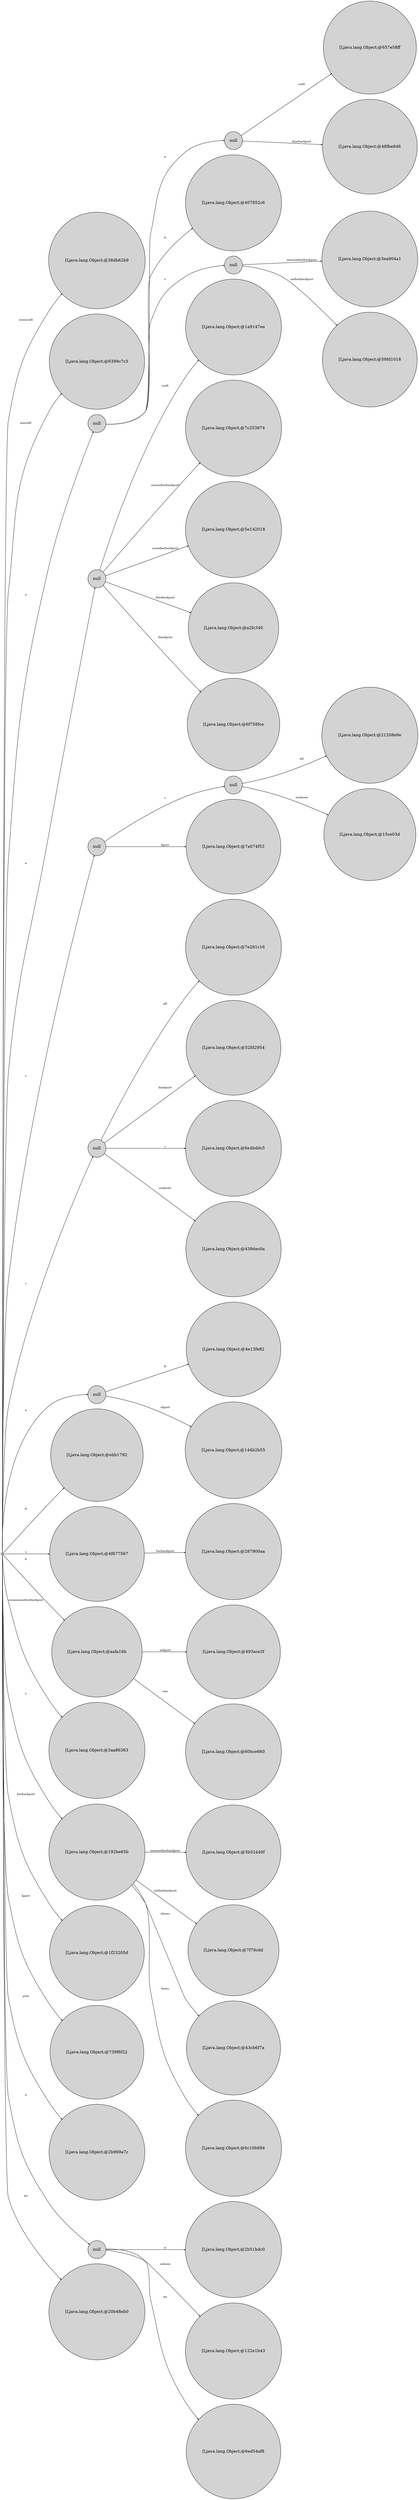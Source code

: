 digraph {
	rankdir = LR;
	ordering = out;
	edge [arrowsize=0.4,fontsize=10]
	node57F2A5B3 [label="",style=filled,fillcolor=lightgrey,shape=circle,width=.1,height=.1];
//------leaves------
	node2C6938CE [label="[Ljava.lang.Object;@38db62b9",shape=point,style=filled,fillcolor=lightgrey,shape=circle,width=.07,height=.07]
	node2104316D [label="[Ljava.lang.Object;@6399c7c3",shape=point,style=filled,fillcolor=lightgrey,shape=circle,width=.07,height=.07]
	node6D33C36 [label="[Ljava.lang.Object;@657e58ff",shape=point,style=filled,fillcolor=lightgrey,shape=circle,width=.07,height=.07]
	node65718264 [label="[Ljava.lang.Object;@48fbe6d6",shape=point,style=filled,fillcolor=lightgrey,shape=circle,width=.07,height=.07]
	node57564173 [label="[Ljava.lang.Object;@407852c6",shape=point,style=filled,fillcolor=lightgrey,shape=circle,width=.07,height=.07]
	node29738A0F [label="[Ljava.lang.Object;@3ea904a1",shape=point,style=filled,fillcolor=lightgrey,shape=circle,width=.07,height=.07]
	node5B1197DE [label="[Ljava.lang.Object;@59fd1018",shape=point,style=filled,fillcolor=lightgrey,shape=circle,width=.07,height=.07]
	node6CEBCADA [label="[Ljava.lang.Object;@1a9147ea",shape=point,style=filled,fillcolor=lightgrey,shape=circle,width=.07,height=.07]
	node4DE99C01 [label="[Ljava.lang.Object;@7c253874",shape=point,style=filled,fillcolor=lightgrey,shape=circle,width=.07,height=.07]
	node4EAA8030 [label="[Ljava.lang.Object;@5e142018",shape=point,style=filled,fillcolor=lightgrey,shape=circle,width=.07,height=.07]
	node5F1CA64F [label="[Ljava.lang.Object;@a2fc340",shape=point,style=filled,fillcolor=lightgrey,shape=circle,width=.07,height=.07]
	node101E6935 [label="[Ljava.lang.Object;@6f758fce",shape=point,style=filled,fillcolor=lightgrey,shape=circle,width=.07,height=.07]
	node556162B1 [label="[Ljava.lang.Object;@21208e9e",shape=point,style=filled,fillcolor=lightgrey,shape=circle,width=.07,height=.07]
	node42140C4E [label="[Ljava.lang.Object;@15ce03d",shape=point,style=filled,fillcolor=lightgrey,shape=circle,width=.07,height=.07]
	node5FF66E4D [label="[Ljava.lang.Object;@7a074f53",shape=point,style=filled,fillcolor=lightgrey,shape=circle,width=.07,height=.07]
	node18135A21 [label="[Ljava.lang.Object;@7e281c16",shape=point,style=filled,fillcolor=lightgrey,shape=circle,width=.07,height=.07]
	node12408198 [label="[Ljava.lang.Object;@52fd2954",shape=point,style=filled,fillcolor=lightgrey,shape=circle,width=.07,height=.07]
	node503DA378 [label="[Ljava.lang.Object;@6e4bddc5",shape=point,style=filled,fillcolor=lightgrey,shape=circle,width=.07,height=.07]
	node7811DDD5 [label="[Ljava.lang.Object;@439dec0a",shape=point,style=filled,fillcolor=lightgrey,shape=circle,width=.07,height=.07]
	node7E86A162 [label="[Ljava.lang.Object;@4e13fe82",shape=point,style=filled,fillcolor=lightgrey,shape=circle,width=.07,height=.07]
	node381A7DE0 [label="[Ljava.lang.Object;@144b2b55",shape=point,style=filled,fillcolor=lightgrey,shape=circle,width=.07,height=.07]
	node5F8D150F [label="[Ljava.lang.Object;@ebb1792",shape=point,style=filled,fillcolor=lightgrey,shape=circle,width=.07,height=.07]
	node65258ED8 [label="[Ljava.lang.Object;@287900aa",shape=point,style=filled,fillcolor=lightgrey,shape=circle,width=.07,height=.07]
	node1F6B5DC7 [label="[Ljava.lang.Object;@493ace3f",shape=point,style=filled,fillcolor=lightgrey,shape=circle,width=.07,height=.07]
	nodeA0CA8E [label="[Ljava.lang.Object;@60bce660",shape=point,style=filled,fillcolor=lightgrey,shape=circle,width=.07,height=.07]
	node25FC0AD5 [label="[Ljava.lang.Object;@3aa86363",shape=point,style=filled,fillcolor=lightgrey,shape=circle,width=.07,height=.07]
	node3C5A3A02 [label="[Ljava.lang.Object;@3b52440f",shape=point,style=filled,fillcolor=lightgrey,shape=circle,width=.07,height=.07]
	node7EBD4B12 [label="[Ljava.lang.Object;@7f78cdd",shape=point,style=filled,fillcolor=lightgrey,shape=circle,width=.07,height=.07]
	node6A103C0B [label="[Ljava.lang.Object;@43cb6f7a",shape=point,style=filled,fillcolor=lightgrey,shape=circle,width=.07,height=.07]
	node57BA59CA [label="[Ljava.lang.Object;@6c10b684",shape=point,style=filled,fillcolor=lightgrey,shape=circle,width=.07,height=.07]
	node78B3F69 [label="[Ljava.lang.Object;@1f23205d",shape=point,style=filled,fillcolor=lightgrey,shape=circle,width=.07,height=.07]
	node1A524E7A [label="[Ljava.lang.Object;@739f6f22",shape=point,style=filled,fillcolor=lightgrey,shape=circle,width=.07,height=.07]
	node2D31764F [label="[Ljava.lang.Object;@2b969a7c",shape=point,style=filled,fillcolor=lightgrey,shape=circle,width=.07,height=.07]
	node23BF30EA [label="[Ljava.lang.Object;@2b51bdc0",shape=point,style=filled,fillcolor=lightgrey,shape=circle,width=.07,height=.07]
	nodeD7425EB [label="[Ljava.lang.Object;@122e1b43",shape=point,style=filled,fillcolor=lightgrey,shape=circle,width=.07,height=.07]
	node484C418C [label="[Ljava.lang.Object;@6ed54af8",shape=point,style=filled,fillcolor=lightgrey,shape=circle,width=.07,height=.07]
	node422261B4 [label="[Ljava.lang.Object;@20b48eb0",shape=point,style=filled,fillcolor=lightgrey,shape=circle,width=.07,height=.07]
//------internal nodes------
	nodeADEFB0B [label="null",style=filled,fillcolor=lightgrey,shape=circle,width=.07,height=.07]
	node4E98E222 [label="null",style=filled,fillcolor=lightgrey,shape=circle,width=.07,height=.07]
	node1F660584 [label="null",style=filled,fillcolor=lightgrey,shape=circle,width=.07,height=.07]
	node1BA3D9D6 [label="null",style=filled,fillcolor=lightgrey,shape=circle,width=.07,height=.07]
	node66D86F0A [label="null",style=filled,fillcolor=lightgrey,shape=circle,width=.07,height=.07]
	node6FD80801 [label="null",style=filled,fillcolor=lightgrey,shape=circle,width=.07,height=.07]
	node403D6A5B [label="null",style=filled,fillcolor=lightgrey,shape=circle,width=.07,height=.07]
	node45D576E3 [label="null",style=filled,fillcolor=lightgrey,shape=circle,width=.07,height=.07]
	node6050E16C [label="[Ljava.lang.Object;@4f677567",style=filled,fillcolor=lightgrey,shape=circle,width=.07,height=.07]
	node6423B162 [label="[Ljava.lang.Object;@aafa16b",style=filled,fillcolor=lightgrey,shape=circle,width=.07,height=.07]
	node6D137AD3 [label="[Ljava.lang.Object;@192be65b",style=filled,fillcolor=lightgrey,shape=circle,width=.07,height=.07]
	node607AECBD [label="null",style=filled,fillcolor=lightgrey,shape=circle,width=.07,height=.07]
//------edges------
	node57F2A5B3 -> node2C6938CE [label="minecraft",weight=10]
	node57F2A5B3 -> node2104316D [label="inecraft",weight=10]
	node57F2A5B3 -> nodeADEFB0B [label="n",weight=10]
	nodeADEFB0B -> node4E98E222 [label="e",weight=10]
	node4E98E222 -> node6D33C36 [label="craft",weight=10]
	node4E98E222 -> node65718264 [label="therbackport",weight=10]
	nodeADEFB0B -> node57564173 [label="b",weight=10]
	nodeADEFB0B -> node1F660584 [label="s",weight=10]
	node1F660584 -> node29738A0F [label="eensnetherbackport",weight=10]
	node1F660584 -> node5B1197DE [label="netherbackport",weight=10]
	node57F2A5B3 -> node1BA3D9D6 [label="e",weight=10]
	node1BA3D9D6 -> node6CEBCADA [label="craft",weight=10]
	node1BA3D9D6 -> node4DE99C01 [label="ensnetherbackport",weight=10]
	node1BA3D9D6 -> node4EAA8030 [label="nsnetherbackport",weight=10]
	node1BA3D9D6 -> node5F1CA64F [label="therbackport",weight=10]
	node1BA3D9D6 -> node101E6935 [label="rbackport",weight=10]
	node57F2A5B3 -> node66D86F0A [label="c",weight=10]
	node66D86F0A -> node6FD80801 [label="r",weight=10]
	node6FD80801 -> node556162B1 [label="aft",weight=10]
	node6FD80801 -> node42140C4E [label="ossbows",weight=10]
	node66D86F0A -> node5FF66E4D [label="kport",weight=10]
	node57F2A5B3 -> node403D6A5B [label="r",weight=10]
	node403D6A5B -> node18135A21 [label="aft",weight=10]
	node403D6A5B -> node12408198 [label="backport",weight=10]
	node403D6A5B -> node503DA378 [label="t",weight=10]
	node403D6A5B -> node7811DDD5 [label="ossbows",weight=10]
	node57F2A5B3 -> node45D576E3 [label="a",weight=10]
	node45D576E3 -> node7E86A162 [label="ft",weight=10]
	node45D576E3 -> node381A7DE0 [label="ckport",weight=10]
	node57F2A5B3 -> node5F8D150F [label="ft",weight=10]
	node57F2A5B3 -> node6050E16C [label="t",weight=10]
	node6050E16C -> node65258ED8 [label="herbackport",weight=10]
	node57F2A5B3 -> node6423B162 [label="b",weight=10]
	node6423B162 -> node1F6B5DC7 [label="ackport",weight=10]
	node6423B162 -> nodeA0CA8E [label="ows",weight=10]
	node57F2A5B3 -> node25FC0AD5 [label="unseensnetherbackport",weight=10]
	node57F2A5B3 -> node6D137AD3 [label="s",weight=10]
	node6D137AD3 -> node3C5A3A02 [label="eensnetherbackport",weight=10]
	node6D137AD3 -> node7EBD4B12 [label="netherbackport",weight=10]
	node6D137AD3 -> node6A103C0B [label="sbows",weight=10]
	node6D137AD3 -> node57BA59CA [label="bows",weight=10]
	node57F2A5B3 -> node78B3F69 [label="herbackport",weight=10]
	node57F2A5B3 -> node1A524E7A [label="kport",weight=10]
	node57F2A5B3 -> node2D31764F [label="port",weight=10]
	node57F2A5B3 -> node607AECBD [label="o",weight=10]
	node607AECBD -> node23BF30EA [label="rt",weight=10]
	node607AECBD -> nodeD7425EB [label="ssbows",weight=10]
	node607AECBD -> node484C418C [label="ws",weight=10]
	node57F2A5B3 -> node422261B4 [label="ws",weight=10]
}
